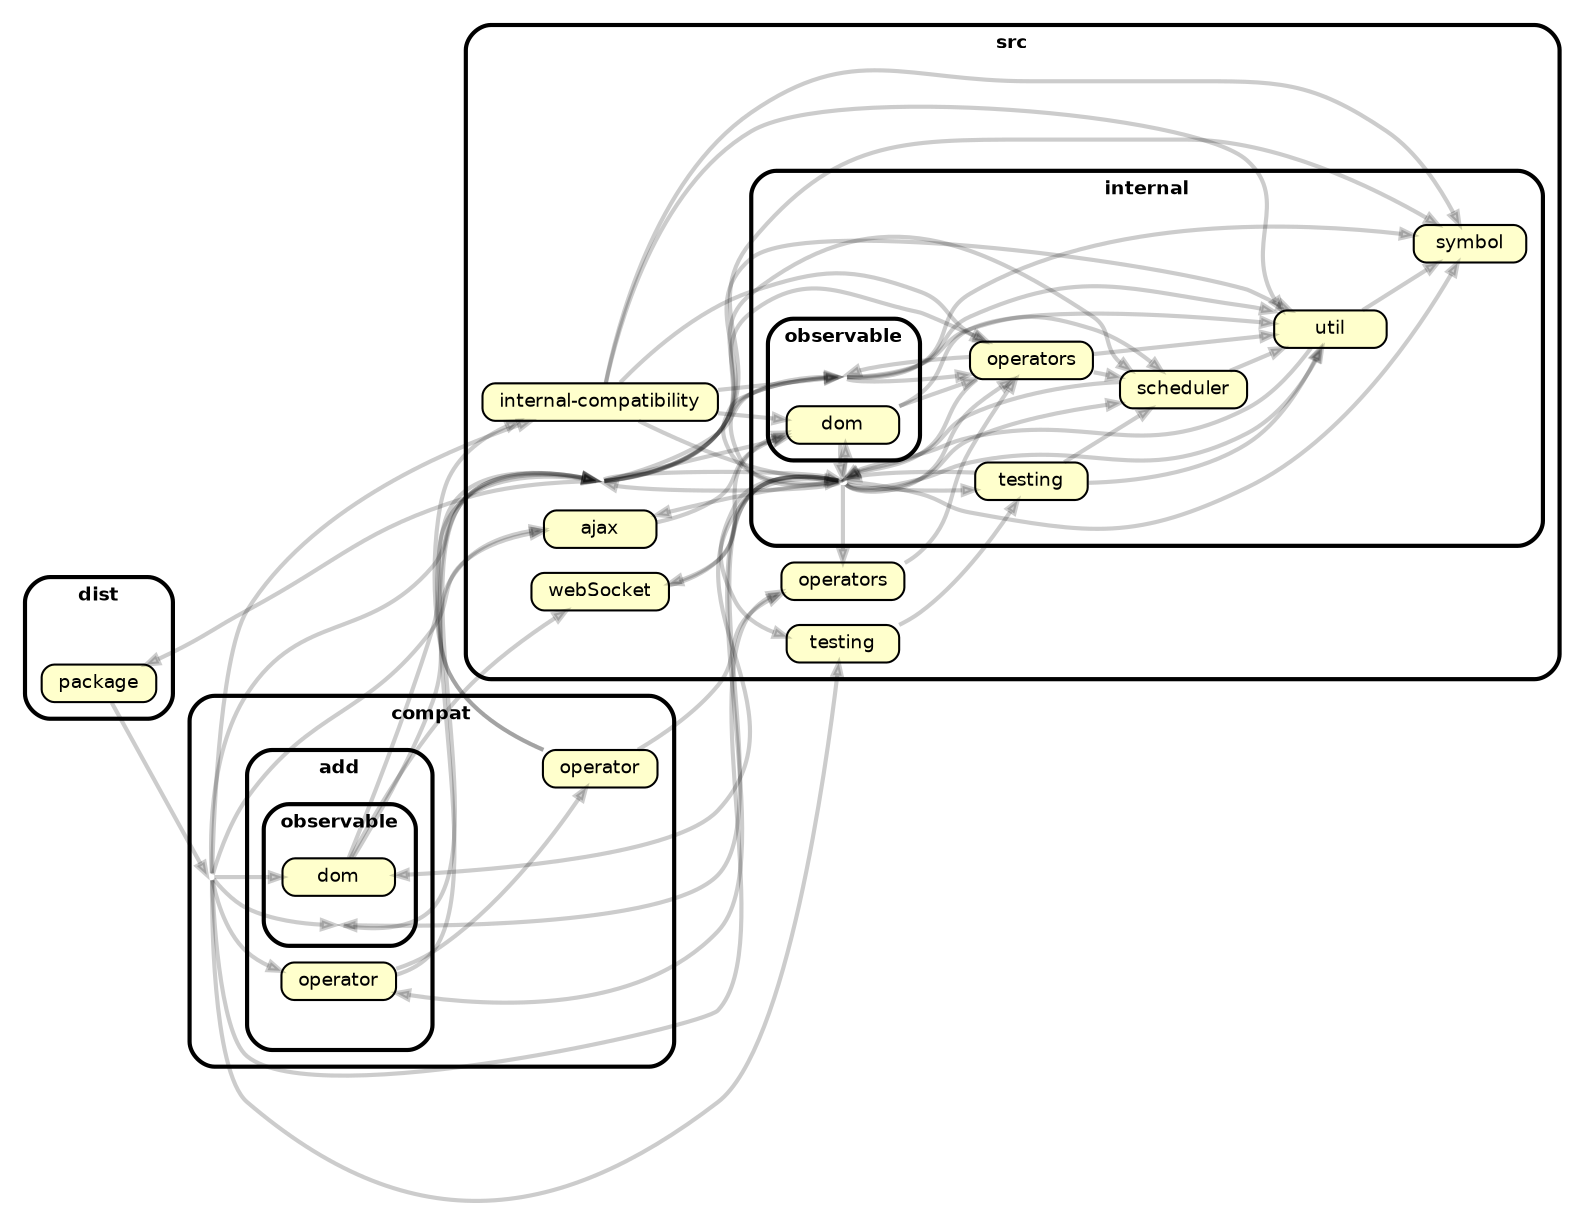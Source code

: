 strict digraph "dependency-cruiser output"{
    ordering="out" rankdir="LR" splines="true" overlap="false" nodesep="0.16" ranksep="0.18" fontname="Helvetica-bold" fontsize="9" style="rounded,bold,filled" fillcolor="#ffffff" compound="true"
    node [shape="box" style="rounded, filled" height="0.2" color="black" fillcolor="#ffffcc" fontcolor="black" fontname="Helvetica" fontsize="9"]
    edge [arrowhead="normal" arrowsize="0.6" penwidth="2.0" color="#00000033" fontname="Helvetica" fontsize="9"]

    "compat" [label="compat" ]
    "compat" -> "compat/add/observable"
    "compat" -> "compat/add/observable/dom"
    "compat" -> "compat/add/operator"
    "compat" -> "src"
    "compat" -> "src/ajax"
    "compat" -> "src/internal-compatibility"
    "compat" -> "src/operators"
    "compat" -> "src/testing"
    subgraph "cluster_compat" {label="compat" "compat" [width="0.05" shape="point" style="invis"] subgraph "cluster_compat/add" {label="add" "compat/add" [width="0.05" shape="point" style="invis"] "compat/add/observable" [label="observable" ] } }
    "compat/add/observable" -> "src"
    subgraph "cluster_compat" {label="compat" "compat" [width="0.05" shape="point" style="invis"] subgraph "cluster_compat/add" {label="add" "compat/add" [width="0.05" shape="point" style="invis"] subgraph "cluster_compat/add/observable" {label="observable" "compat/add/observable" [width="0.05" shape="point" style="invis"] "compat/add/observable/dom" [label="dom" ] } } }
    "compat/add/observable/dom" -> "src"
    "compat/add/observable/dom" -> "src/ajax"
    "compat/add/observable/dom" -> "src/webSocket"
    subgraph "cluster_compat" {label="compat" "compat" [width="0.05" shape="point" style="invis"] subgraph "cluster_compat/add" {label="add" "compat/add" [width="0.05" shape="point" style="invis"] "compat/add/operator" [label="operator" ] } }
    "compat/add/operator" -> "compat/operator"
    "compat/add/operator" -> "src"
    subgraph "cluster_compat" {label="compat" "compat" [width="0.05" shape="point" style="invis"] "compat/operator" [label="operator" ] }
    "compat/operator" -> "src/operators"
    "compat/operator" -> "src"
    "compat/operator" -> "src/internal-compatibility"
    subgraph "cluster_dist" {label="dist" "dist" [width="0.05" shape="point" style="invis"] "dist/package" [label="package" ] }
    "dist/package" -> "compat"
    "src" [label="src" ]
    "src" -> "src/internal"
    "src" -> "src/internal/observable/dom"
    "src" -> "dist/package"
    "src" -> "src/internal/observable"
    "src" -> "src/internal/operators"
    "src" -> "src/internal/scheduler"
    "src" -> "src/internal/symbol"
    "src" -> "src/internal/util"
    subgraph "cluster_src" {label="src" "src" [width="0.05" shape="point" style="invis"] "src/ajax" [label="ajax" ] }
    "src/ajax" -> "src/internal/observable/dom"
    subgraph "cluster_src" {label="src" "src" [width="0.05" shape="point" style="invis"] "src/internal" [label="internal" ] }
    "src/internal" -> "src/internal/symbol"
    "src/internal" -> "src/internal/util"
    "src/internal" -> "src/internal/observable"
    "src/internal" -> "src/internal/operators"
    "src/internal" -> "src/internal/scheduler"
    "src/internal" -> "src/internal/observable/dom"
    "src/internal" -> "src/internal/testing"
    "src/internal" -> "compat/add/observable"
    "src/internal" -> "compat/add/observable/dom"
    "src/internal" -> "compat/add/operator"
    "src/internal" -> "src/ajax"
    "src/internal" -> "src"
    "src/internal" -> "src/operators"
    "src/internal" -> "src/testing"
    "src/internal" -> "src/webSocket"
    subgraph "cluster_src" {label="src" "src" [width="0.05" shape="point" style="invis"] "src/internal-compatibility" [label="internal-compatibility" ] }
    "src/internal-compatibility" -> "src/internal"
    "src/internal-compatibility" -> "src/internal/observable"
    "src/internal-compatibility" -> "src/internal/observable/dom"
    "src/internal-compatibility" -> "src/internal/operators"
    "src/internal-compatibility" -> "src/internal/symbol"
    "src/internal-compatibility" -> "src/internal/util"
    subgraph "cluster_src" {label="src" "src" [width="0.05" shape="point" style="invis"] subgraph "cluster_src/internal" {label="internal" "src/internal" [width="0.05" shape="point" style="invis"] "src/internal/observable" [label="observable" ] } }
    "src/internal/observable" -> "src/internal"
    "src/internal/observable" -> "src/internal/util"
    "src/internal/observable" -> "src/internal/operators"
    "src/internal/observable" -> "src/internal/symbol"
    "src/internal/observable" -> "src/internal/scheduler"
    subgraph "cluster_src" {label="src" "src" [width="0.05" shape="point" style="invis"] subgraph "cluster_src/internal" {label="internal" "src/internal" [width="0.05" shape="point" style="invis"] subgraph "cluster_src/internal/observable" {label="observable" "src/internal/observable" [width="0.05" shape="point" style="invis"] "src/internal/observable/dom" [label="dom" ] } } }
    "src/internal/observable/dom" -> "src/internal"
    "src/internal/observable/dom" -> "src/internal/operators"
    "src/internal/observable/dom" -> "src/internal/util"
    subgraph "cluster_src" {label="src" "src" [width="0.05" shape="point" style="invis"] subgraph "cluster_src/internal" {label="internal" "src/internal" [width="0.05" shape="point" style="invis"] "src/internal/operators" [label="operators" ] } }
    "src/internal/operators" -> "src/internal"
    "src/internal/operators" -> "src/internal/util"
    "src/internal/operators" -> "src/internal/observable"
    "src/internal/operators" -> "src/internal/scheduler"
    subgraph "cluster_src" {label="src" "src" [width="0.05" shape="point" style="invis"] subgraph "cluster_src/internal" {label="internal" "src/internal" [width="0.05" shape="point" style="invis"] "src/internal/scheduler" [label="scheduler" ] } }
    "src/internal/scheduler" -> "src/internal"
    "src/internal/scheduler" -> "src/internal/util"
    subgraph "cluster_src" {label="src" "src" [width="0.05" shape="point" style="invis"] subgraph "cluster_src/internal" {label="internal" "src/internal" [width="0.05" shape="point" style="invis"] "src/internal/symbol" [label="symbol" ] } }
    subgraph "cluster_src" {label="src" "src" [width="0.05" shape="point" style="invis"] subgraph "cluster_src/internal" {label="internal" "src/internal" [width="0.05" shape="point" style="invis"] "src/internal/testing" [label="testing" ] } }
    "src/internal/testing" -> "src/internal"
    "src/internal/testing" -> "src/internal/scheduler"
    "src/internal/testing" -> "src/internal/util"
    subgraph "cluster_src" {label="src" "src" [width="0.05" shape="point" style="invis"] subgraph "cluster_src/internal" {label="internal" "src/internal" [width="0.05" shape="point" style="invis"] "src/internal/util" [label="util" ] } }
    "src/internal/util" -> "src/internal"
    "src/internal/util" -> "src/internal/symbol"
    subgraph "cluster_src" {label="src" "src" [width="0.05" shape="point" style="invis"] "src/operators" [label="operators" ] }
    "src/operators" -> "src/internal/operators"
    subgraph "cluster_src" {label="src" "src" [width="0.05" shape="point" style="invis"] "src/testing" [label="testing" ] }
    "src/testing" -> "src/internal/testing"
    subgraph "cluster_src" {label="src" "src" [width="0.05" shape="point" style="invis"] "src/webSocket" [label="webSocket" ] }
    "src/webSocket" -> "src/internal/observable/dom"
}
